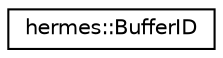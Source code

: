 digraph "Graphical Class Hierarchy"
{
 // LATEX_PDF_SIZE
  edge [fontname="Helvetica",fontsize="10",labelfontname="Helvetica",labelfontsize="10"];
  node [fontname="Helvetica",fontsize="10",shape=record];
  rankdir="LR";
  Node0 [label="hermes::BufferID",height=0.2,width=0.4,color="black", fillcolor="white", style="filled",URL="$unionhermes_1_1_buffer_i_d.html",tooltip=" "];
}
